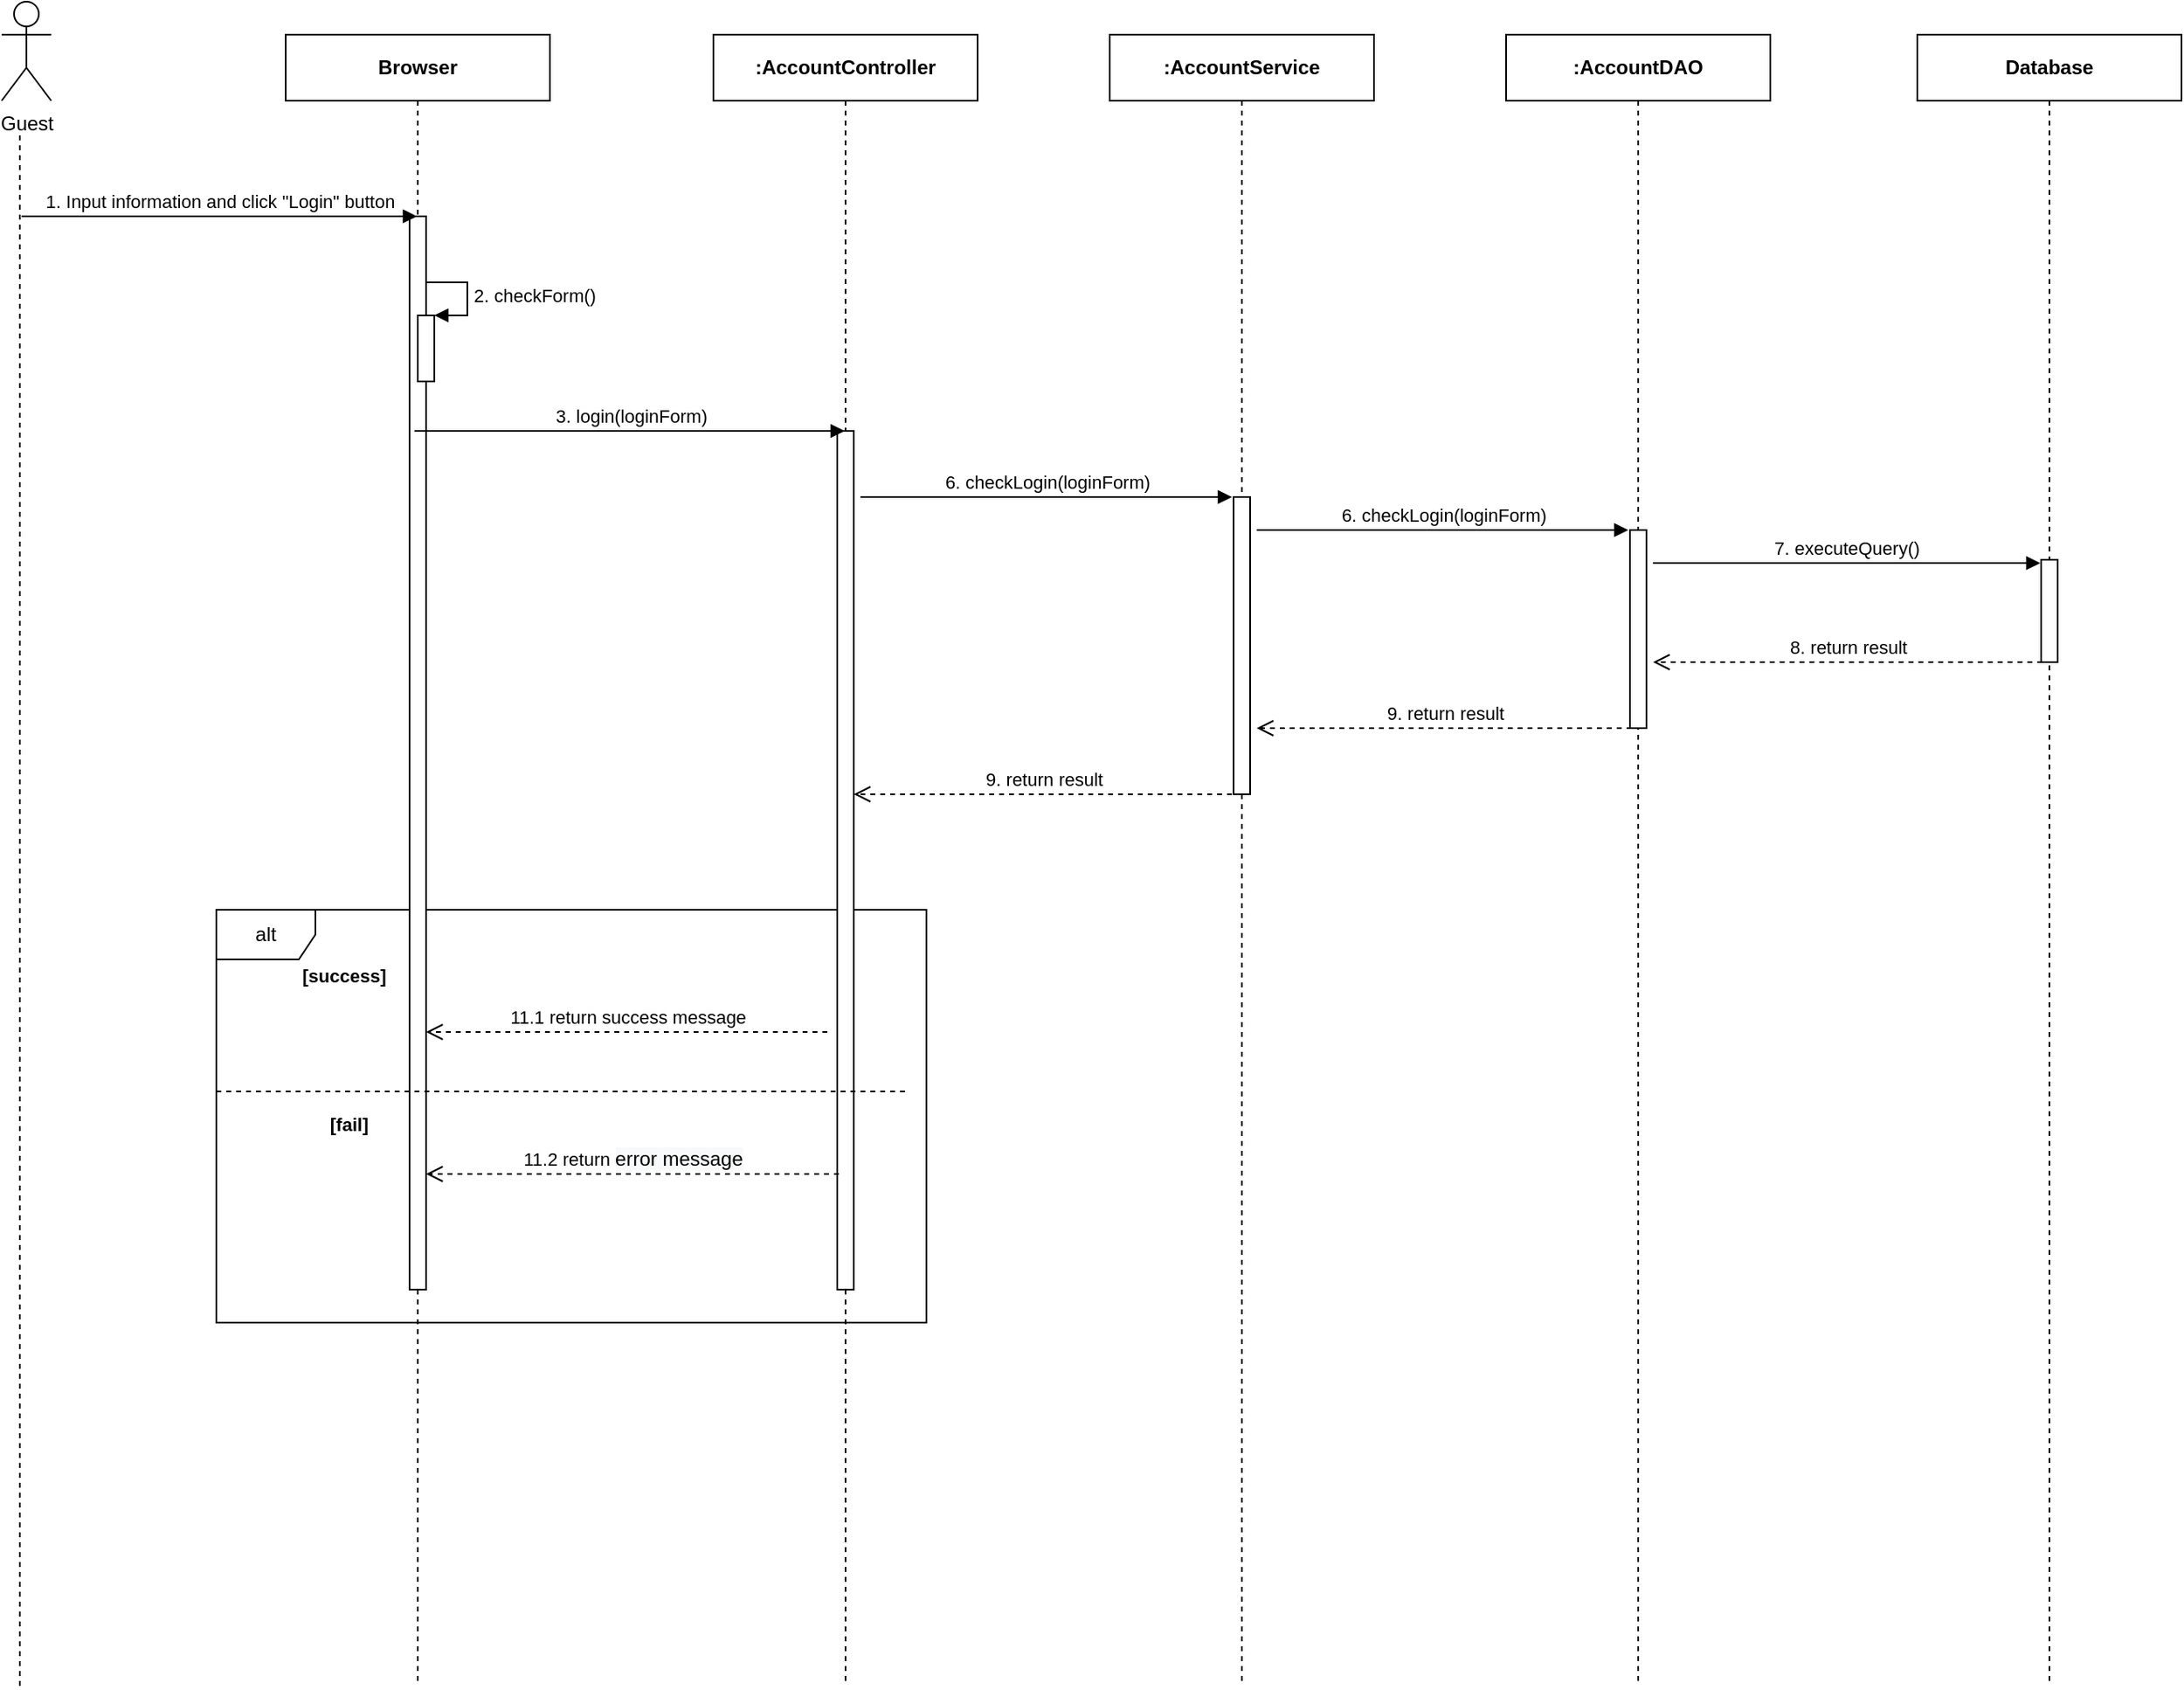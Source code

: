 <mxfile version="14.4.3" type="device"><diagram id="6DhhbtNXz0irELx-sbcJ" name="Ev02"><mxGraphModel dx="1346" dy="748" grid="1" gridSize="10" guides="1" tooltips="1" connect="1" arrows="1" fold="1" page="1" pageScale="1" pageWidth="850" pageHeight="1100" math="0" shadow="0"><root><mxCell id="QhewHzNAjTChAwhyZE2_-0"/><mxCell id="QhewHzNAjTChAwhyZE2_-1" parent="QhewHzNAjTChAwhyZE2_-0"/><mxCell id="h4LTIt4_CdTOY5cm_mOC-23" value="alt" style="shape=umlFrame;whiteSpace=wrap;html=1;" parent="QhewHzNAjTChAwhyZE2_-1" vertex="1"><mxGeometry x="660" y="610" width="430" height="250" as="geometry"/></mxCell><mxCell id="pia5Hrn-r-ayJWNDCGOI-3" value="&lt;b&gt;Browser&lt;/b&gt;" style="shape=umlLifeline;perimeter=lifelinePerimeter;whiteSpace=wrap;html=1;container=1;collapsible=0;recursiveResize=0;outlineConnect=0;" parent="QhewHzNAjTChAwhyZE2_-1" vertex="1"><mxGeometry x="702" y="80" width="160" height="1000" as="geometry"/></mxCell><mxCell id="pia5Hrn-r-ayJWNDCGOI-4" value="" style="html=1;points=[];perimeter=orthogonalPerimeter;" parent="pia5Hrn-r-ayJWNDCGOI-3" vertex="1"><mxGeometry x="75" y="110" width="10" height="650" as="geometry"/></mxCell><mxCell id="pia5Hrn-r-ayJWNDCGOI-5" value="&lt;b&gt;:AccountService&lt;/b&gt;" style="shape=umlLifeline;perimeter=lifelinePerimeter;whiteSpace=wrap;html=1;container=1;collapsible=0;recursiveResize=0;outlineConnect=0;" parent="QhewHzNAjTChAwhyZE2_-1" vertex="1"><mxGeometry x="1201" y="80" width="160" height="1000" as="geometry"/></mxCell><mxCell id="pia5Hrn-r-ayJWNDCGOI-35" value="" style="html=1;points=[];perimeter=orthogonalPerimeter;" parent="pia5Hrn-r-ayJWNDCGOI-5" vertex="1"><mxGeometry x="75" y="280" width="10" height="180" as="geometry"/></mxCell><mxCell id="pia5Hrn-r-ayJWNDCGOI-6" value="&lt;b&gt;:AccountController&lt;/b&gt;" style="shape=umlLifeline;perimeter=lifelinePerimeter;whiteSpace=wrap;html=1;container=1;collapsible=0;recursiveResize=0;outlineConnect=0;" parent="QhewHzNAjTChAwhyZE2_-1" vertex="1"><mxGeometry x="961" y="80" width="160" height="1000" as="geometry"/></mxCell><mxCell id="pia5Hrn-r-ayJWNDCGOI-7" value="" style="html=1;points=[];perimeter=orthogonalPerimeter;" parent="pia5Hrn-r-ayJWNDCGOI-6" vertex="1"><mxGeometry x="75" y="240" width="10" height="520" as="geometry"/></mxCell><mxCell id="pia5Hrn-r-ayJWNDCGOI-11" value="1. Input information and click &quot;Login&quot; button" style="html=1;verticalAlign=bottom;endArrow=block;" parent="QhewHzNAjTChAwhyZE2_-1" target="pia5Hrn-r-ayJWNDCGOI-3" edge="1"><mxGeometry width="80" relative="1" as="geometry"><mxPoint x="542" y="190" as="sourcePoint"/><mxPoint x="622" y="190" as="targetPoint"/><Array as="points"/></mxGeometry></mxCell><mxCell id="pia5Hrn-r-ayJWNDCGOI-12" value="3. login(loginForm)" style="html=1;verticalAlign=bottom;endArrow=block;" parent="QhewHzNAjTChAwhyZE2_-1" target="pia5Hrn-r-ayJWNDCGOI-6" edge="1"><mxGeometry width="80" relative="1" as="geometry"><mxPoint x="780" y="320" as="sourcePoint"/><mxPoint x="953" y="320" as="targetPoint"/></mxGeometry></mxCell><mxCell id="pia5Hrn-r-ayJWNDCGOI-36" value="6. checkLogin(loginForm)" style="html=1;verticalAlign=bottom;endArrow=block;entryX=-0.1;entryY=0;entryDx=0;entryDy=0;entryPerimeter=0;" parent="QhewHzNAjTChAwhyZE2_-1" target="pia5Hrn-r-ayJWNDCGOI-35" edge="1"><mxGeometry relative="1" as="geometry"><mxPoint x="1050.004" y="360" as="sourcePoint"/><mxPoint x="1229.68" y="360" as="targetPoint"/></mxGeometry></mxCell><mxCell id="pia5Hrn-r-ayJWNDCGOI-37" value="9. return result" style="html=1;verticalAlign=bottom;endArrow=open;dashed=1;endSize=8;" parent="QhewHzNAjTChAwhyZE2_-1" target="pia5Hrn-r-ayJWNDCGOI-7" edge="1"><mxGeometry relative="1" as="geometry"><mxPoint x="1096" y="540" as="targetPoint"/><mxPoint x="1275" y="540" as="sourcePoint"/></mxGeometry></mxCell><mxCell id="pia5Hrn-r-ayJWNDCGOI-39" value="" style="html=1;points=[];perimeter=orthogonalPerimeter;" parent="QhewHzNAjTChAwhyZE2_-1" vertex="1"><mxGeometry x="782" y="250" width="10" height="40" as="geometry"/></mxCell><mxCell id="pia5Hrn-r-ayJWNDCGOI-40" value="2. checkForm()" style="edgeStyle=orthogonalEdgeStyle;html=1;align=left;spacingLeft=2;endArrow=block;rounded=0;entryX=1;entryY=0;" parent="QhewHzNAjTChAwhyZE2_-1" target="pia5Hrn-r-ayJWNDCGOI-39" edge="1"><mxGeometry relative="1" as="geometry"><mxPoint x="787" y="230" as="sourcePoint"/><Array as="points"><mxPoint x="812" y="230"/></Array></mxGeometry></mxCell><mxCell id="h4LTIt4_CdTOY5cm_mOC-19" value="11.2 return&amp;nbsp;&lt;span style=&quot;font-size: 12px ; background-color: rgb(248 , 249 , 250)&quot;&gt;error message&lt;/span&gt;" style="html=1;verticalAlign=bottom;endArrow=open;dashed=1;endSize=8;" parent="QhewHzNAjTChAwhyZE2_-1" edge="1"><mxGeometry relative="1" as="geometry"><mxPoint x="1037" y="770" as="sourcePoint"/><mxPoint x="787" y="770" as="targetPoint"/></mxGeometry></mxCell><mxCell id="UNV7OFMdhKG9NoB3F56b-2" value="11.1 return success message" style="html=1;verticalAlign=bottom;endArrow=open;dashed=1;endSize=8;entryX=1;entryY=0.76;entryDx=0;entryDy=0;entryPerimeter=0;" parent="QhewHzNAjTChAwhyZE2_-1" target="pia5Hrn-r-ayJWNDCGOI-4" edge="1"><mxGeometry relative="1" as="geometry"><mxPoint x="1030" y="684" as="sourcePoint"/><mxPoint x="810" y="684" as="targetPoint"/></mxGeometry></mxCell><mxCell id="UNV7OFMdhKG9NoB3F56b-4" value="" style="endArrow=none;dashed=1;html=1;" parent="QhewHzNAjTChAwhyZE2_-1" edge="1"><mxGeometry width="50" height="50" relative="1" as="geometry"><mxPoint x="660" y="720" as="sourcePoint"/><mxPoint x="1080" y="720" as="targetPoint"/></mxGeometry></mxCell><mxCell id="eL8QR4N8IEo1Wf-b-3NC-0" value="&lt;b&gt;:AccountDAO&lt;/b&gt;" style="shape=umlLifeline;perimeter=lifelinePerimeter;whiteSpace=wrap;html=1;container=1;collapsible=0;recursiveResize=0;outlineConnect=0;" parent="QhewHzNAjTChAwhyZE2_-1" vertex="1"><mxGeometry x="1441" y="80" width="160" height="1000" as="geometry"/></mxCell><mxCell id="eL8QR4N8IEo1Wf-b-3NC-1" value="" style="html=1;points=[];perimeter=orthogonalPerimeter;" parent="eL8QR4N8IEo1Wf-b-3NC-0" vertex="1"><mxGeometry x="75" y="300" width="10" height="120" as="geometry"/></mxCell><mxCell id="eL8QR4N8IEo1Wf-b-3NC-2" value="7. executeQuery()" style="html=1;verticalAlign=bottom;endArrow=block;" parent="QhewHzNAjTChAwhyZE2_-1" edge="1"><mxGeometry relative="1" as="geometry"><mxPoint x="1530.004" y="400.0" as="sourcePoint"/><mxPoint x="1764.5" y="400.0" as="targetPoint"/></mxGeometry></mxCell><mxCell id="eL8QR4N8IEo1Wf-b-3NC-3" value="8. return result" style="html=1;verticalAlign=bottom;endArrow=open;dashed=1;endSize=8;exitX=0;exitY=0.95;" parent="QhewHzNAjTChAwhyZE2_-1" edge="1"><mxGeometry relative="1" as="geometry"><mxPoint x="1530.004" y="460.0" as="targetPoint"/><mxPoint x="1765.68" y="460.0" as="sourcePoint"/></mxGeometry></mxCell><mxCell id="df_JiKjJPN-L-3fTJ9-m-0" value="&lt;span style=&quot;font-size: 11px ; background-color: rgb(255 , 255 , 255)&quot;&gt;&lt;b&gt;[success]&lt;/b&gt;&lt;/span&gt;" style="text;html=1;align=center;verticalAlign=middle;resizable=0;points=[];autosize=1;" parent="QhewHzNAjTChAwhyZE2_-1" vertex="1"><mxGeometry x="702" y="640" width="70" height="20" as="geometry"/></mxCell><mxCell id="df_JiKjJPN-L-3fTJ9-m-1" value="&lt;span style=&quot;font-size: 11px ; background-color: rgb(255 , 255 , 255)&quot;&gt;&lt;b&gt;[fail]&lt;/b&gt;&lt;/span&gt;" style="text;html=1;align=center;verticalAlign=middle;resizable=0;points=[];autosize=1;" parent="QhewHzNAjTChAwhyZE2_-1" vertex="1"><mxGeometry x="720" y="730" width="40" height="20" as="geometry"/></mxCell><mxCell id="XYhG2wOar67HxsT4V0Nf-0" value="&lt;b&gt;Database&lt;/b&gt;" style="shape=umlLifeline;perimeter=lifelinePerimeter;whiteSpace=wrap;html=1;container=1;collapsible=0;recursiveResize=0;outlineConnect=0;" parent="QhewHzNAjTChAwhyZE2_-1" vertex="1"><mxGeometry x="1690" y="80" width="160" height="1000" as="geometry"/></mxCell><mxCell id="XYhG2wOar67HxsT4V0Nf-1" value="" style="html=1;points=[];perimeter=orthogonalPerimeter;" parent="XYhG2wOar67HxsT4V0Nf-0" vertex="1"><mxGeometry x="75" y="318" width="10" height="62" as="geometry"/></mxCell><mxCell id="XYhG2wOar67HxsT4V0Nf-2" value="6. checkLogin(loginForm)" style="html=1;verticalAlign=bottom;endArrow=block;entryX=-0.1;entryY=0;entryDx=0;entryDy=0;entryPerimeter=0;" parent="QhewHzNAjTChAwhyZE2_-1" edge="1"><mxGeometry relative="1" as="geometry"><mxPoint x="1290.004" y="380" as="sourcePoint"/><mxPoint x="1515" y="380" as="targetPoint"/></mxGeometry></mxCell><mxCell id="XYhG2wOar67HxsT4V0Nf-3" value="9. return result" style="html=1;verticalAlign=bottom;endArrow=open;dashed=1;endSize=8;exitX=0.1;exitY=1;exitDx=0;exitDy=0;exitPerimeter=0;" parent="QhewHzNAjTChAwhyZE2_-1" source="eL8QR4N8IEo1Wf-b-3NC-1" edge="1"><mxGeometry relative="1" as="geometry"><mxPoint x="1290" y="500" as="targetPoint"/><mxPoint x="1469" y="500" as="sourcePoint"/></mxGeometry></mxCell><mxCell id="0TuYdj6cvbu2fwJDJyeJ-0" value="Guest" style="shape=umlActor;verticalLabelPosition=bottom;verticalAlign=top;html=1;outlineConnect=0;rounded=0;glass=0;sketch=0;fillColor=none;" parent="QhewHzNAjTChAwhyZE2_-1" vertex="1"><mxGeometry x="530" y="60" width="30" height="60" as="geometry"/></mxCell><mxCell id="0TuYdj6cvbu2fwJDJyeJ-1" value="" style="endArrow=none;dashed=1;html=1;" parent="QhewHzNAjTChAwhyZE2_-1" edge="1"><mxGeometry width="50" height="50" relative="1" as="geometry"><mxPoint x="541" y="1080" as="sourcePoint"/><mxPoint x="541" y="140" as="targetPoint"/></mxGeometry></mxCell></root></mxGraphModel></diagram></mxfile>